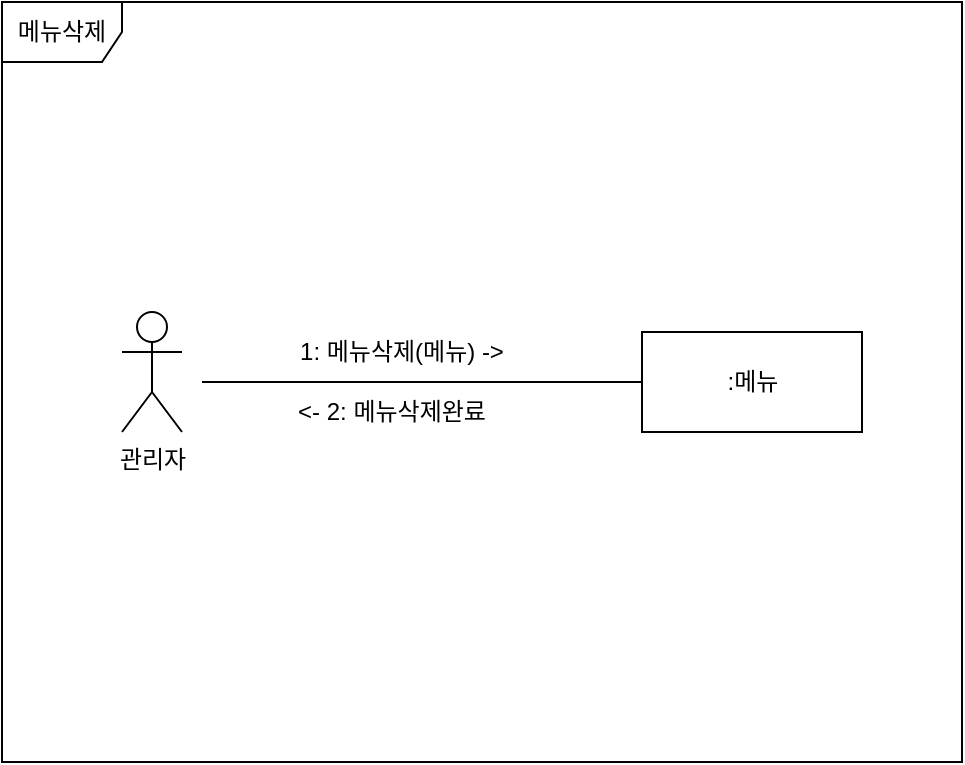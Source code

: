 <mxfile version="13.9.7" type="device"><diagram id="I5rOKLDulZHCpnhm8ujL" name="Page-1"><mxGraphModel dx="932" dy="621" grid="1" gridSize="10" guides="1" tooltips="1" connect="1" arrows="1" fold="1" page="1" pageScale="1" pageWidth="827" pageHeight="1169" math="0" shadow="0"><root><mxCell id="0"/><mxCell id="1" parent="0"/><mxCell id="_wdQTnGq_GNpbZBAsusH-1" value="메뉴삭제" style="shape=umlFrame;whiteSpace=wrap;html=1;" parent="1" vertex="1"><mxGeometry x="120" y="130" width="480" height="380" as="geometry"/></mxCell><mxCell id="GFPA8w3Y8aA_47exBTlR-1" value="관리자" style="shape=umlActor;verticalLabelPosition=bottom;verticalAlign=top;html=1;" vertex="1" parent="1"><mxGeometry x="180" y="285" width="30" height="60" as="geometry"/></mxCell><mxCell id="GFPA8w3Y8aA_47exBTlR-2" value=":메뉴" style="html=1;" vertex="1" parent="1"><mxGeometry x="440" y="295" width="110" height="50" as="geometry"/></mxCell><mxCell id="GFPA8w3Y8aA_47exBTlR-5" value="" style="line;strokeWidth=1;fillColor=none;align=left;verticalAlign=middle;spacingTop=-1;spacingLeft=3;spacingRight=3;rotatable=0;labelPosition=right;points=[];portConstraint=eastwest;" vertex="1" parent="1"><mxGeometry x="220" y="316" width="220" height="8" as="geometry"/></mxCell><mxCell id="GFPA8w3Y8aA_47exBTlR-6" value="1: 메뉴삭제(메뉴) -&amp;gt;" style="text;html=1;strokeColor=none;fillColor=none;align=center;verticalAlign=middle;whiteSpace=wrap;rounded=0;" vertex="1" parent="1"><mxGeometry x="240" y="295" width="160" height="20" as="geometry"/></mxCell><mxCell id="GFPA8w3Y8aA_47exBTlR-7" value="&amp;lt;- 2: 메뉴삭제완료" style="text;html=1;strokeColor=none;fillColor=none;align=center;verticalAlign=middle;whiteSpace=wrap;rounded=0;" vertex="1" parent="1"><mxGeometry x="250" y="325" width="130" height="20" as="geometry"/></mxCell></root></mxGraphModel></diagram></mxfile>